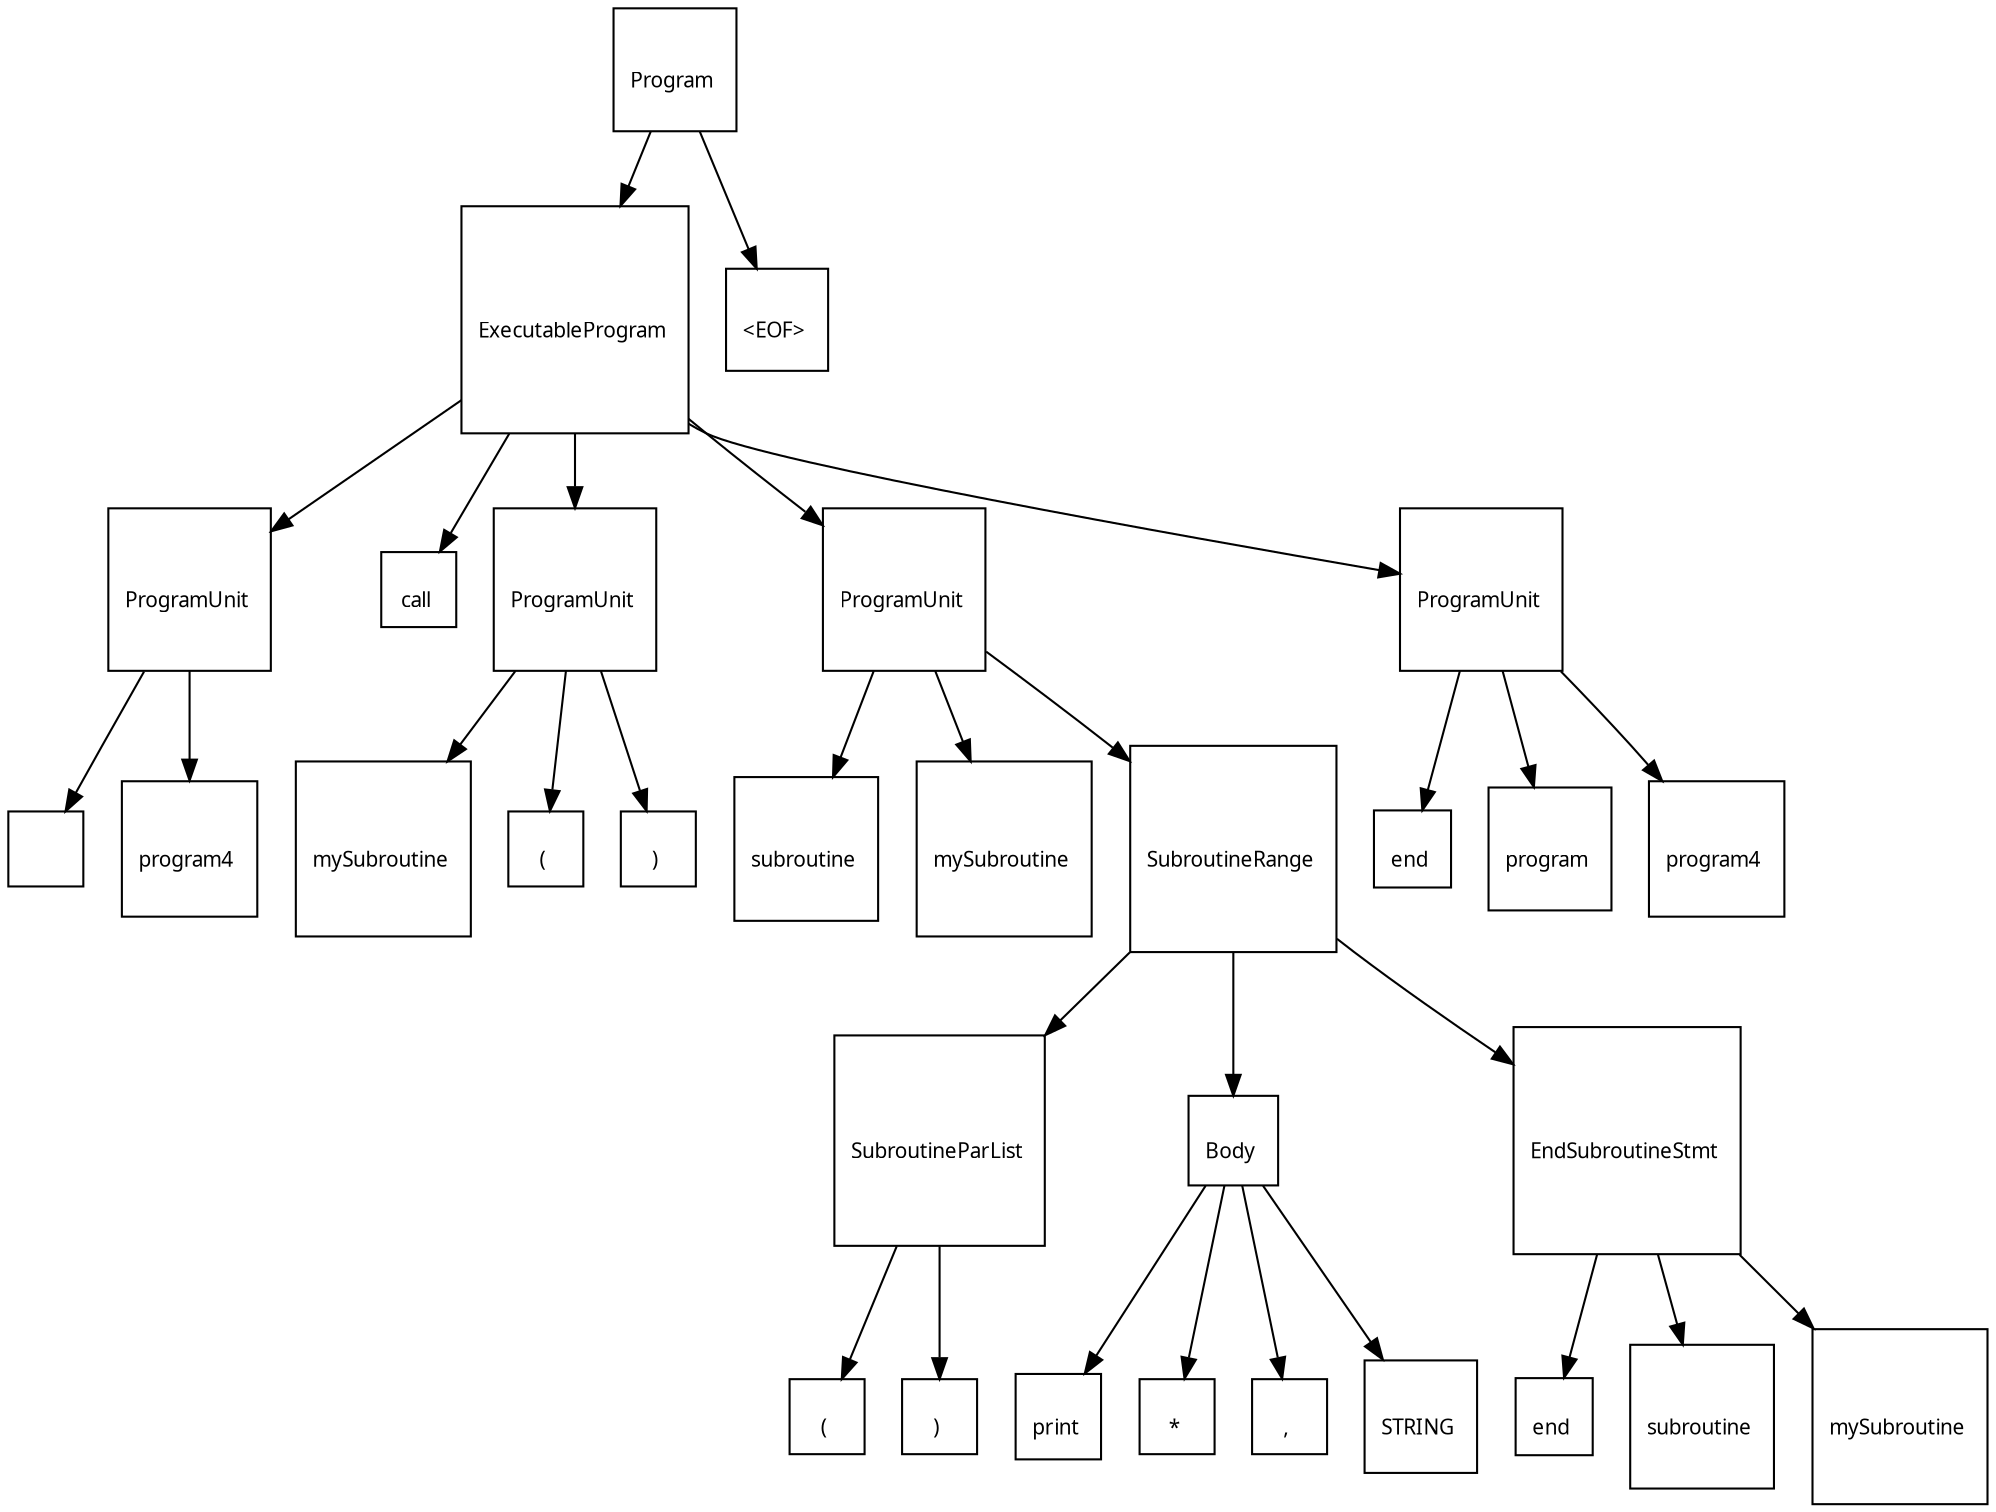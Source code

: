 digraph G {
  charset="UTF-8"
  node [shape=square, fontname="Arial Unicode MS"];
  "b55a2b92-3cf5-497e-9e2c-174eaaf940e4" [label="\lProgram \n", fontsize=10];
  "b55a2b92-3cf5-497e-9e2c-174eaaf940e4" -> "b4253710-2d9b-41ae-99a4-e2904396a0fb";
  "b4253710-2d9b-41ae-99a4-e2904396a0fb" [label="\lExecutableProgram \n", fontsize=10];
  "b4253710-2d9b-41ae-99a4-e2904396a0fb" -> "811b57b2-6687-403e-bfc3-8d4d48f74ca2";
  "811b57b2-6687-403e-bfc3-8d4d48f74ca2" [label="\lProgramUnit \n", fontsize=10];
  "811b57b2-6687-403e-bfc3-8d4d48f74ca2" -> "5d5d73fa-7f30-4c64-920f-03023590374e";
  "5d5d73fa-7f30-4c64-920f-03023590374e" [label="\l \n", fontsize=10];
  "811b57b2-6687-403e-bfc3-8d4d48f74ca2" -> "6551d6b1-f9de-42b4-a139-03cab4c15002";
  "6551d6b1-f9de-42b4-a139-03cab4c15002" [label="\lprogram4 \n", fontsize=10];
  "b4253710-2d9b-41ae-99a4-e2904396a0fb" -> "4e9a3a2f-325c-475c-bc80-d29cc08f31ac";
  "4e9a3a2f-325c-475c-bc80-d29cc08f31ac" [label="\lcall \n", fontsize=10];
  "b4253710-2d9b-41ae-99a4-e2904396a0fb" -> "0b44d866-dd91-409e-982b-7cd9aa985bf4";
  "0b44d866-dd91-409e-982b-7cd9aa985bf4" [label="\lProgramUnit \n", fontsize=10];
  "0b44d866-dd91-409e-982b-7cd9aa985bf4" -> "541daa6e-38d4-4baf-8ab0-a31f021993f8";
  "541daa6e-38d4-4baf-8ab0-a31f021993f8" [label="\lmySubroutine \n", fontsize=10];
  "0b44d866-dd91-409e-982b-7cd9aa985bf4" -> "2b67cf7e-44dc-40c1-9f4c-d209f6af5da2";
  "2b67cf7e-44dc-40c1-9f4c-d209f6af5da2" [label="\l( \n", fontsize=10];
  "0b44d866-dd91-409e-982b-7cd9aa985bf4" -> "d95df8fa-29b3-4d21-818f-ca5fa358cce8";
  "d95df8fa-29b3-4d21-818f-ca5fa358cce8" [label="\l) \n", fontsize=10];
  "b4253710-2d9b-41ae-99a4-e2904396a0fb" -> "ba7e867e-3d66-4d42-9501-164420de9467";
  "ba7e867e-3d66-4d42-9501-164420de9467" [label="\lProgramUnit \n", fontsize=10];
  "ba7e867e-3d66-4d42-9501-164420de9467" -> "3947a786-5100-49bc-a084-4f6dc018db73";
  "3947a786-5100-49bc-a084-4f6dc018db73" [label="\lsubroutine \n", fontsize=10];
  "ba7e867e-3d66-4d42-9501-164420de9467" -> "604b07b5-82f1-4e3a-9ad0-8d98c7c52987";
  "604b07b5-82f1-4e3a-9ad0-8d98c7c52987" [label="\lmySubroutine \n", fontsize=10];
  "ba7e867e-3d66-4d42-9501-164420de9467" -> "bd97845d-597c-49e1-9126-65d1e87ca6f7";
  "bd97845d-597c-49e1-9126-65d1e87ca6f7" [label="\lSubroutineRange \n", fontsize=10];
  "bd97845d-597c-49e1-9126-65d1e87ca6f7" -> "3b76945c-3fea-403b-9e90-23cc89be1b37";
  "3b76945c-3fea-403b-9e90-23cc89be1b37" [label="\lSubroutineParList \n", fontsize=10];
  "3b76945c-3fea-403b-9e90-23cc89be1b37" -> "0b81b86a-786e-47ea-883e-0eaf14539504";
  "0b81b86a-786e-47ea-883e-0eaf14539504" [label="\l( \n", fontsize=10];
  "3b76945c-3fea-403b-9e90-23cc89be1b37" -> "804f832a-7183-4fcd-822f-201853279c66";
  "804f832a-7183-4fcd-822f-201853279c66" [label="\l) \n", fontsize=10];
  "bd97845d-597c-49e1-9126-65d1e87ca6f7" -> "2fc64658-64a4-489b-bc66-6ebf2c60b97b";
  "2fc64658-64a4-489b-bc66-6ebf2c60b97b" [label="\lBody \n", fontsize=10];
  "2fc64658-64a4-489b-bc66-6ebf2c60b97b" -> "665f7e84-63d7-4ade-a310-88e91dd241ba";
  "665f7e84-63d7-4ade-a310-88e91dd241ba" [label="\lprint \n", fontsize=10];
  "2fc64658-64a4-489b-bc66-6ebf2c60b97b" -> "04a23ec6-d992-4e44-8d11-943e3637386d";
  "04a23ec6-d992-4e44-8d11-943e3637386d" [label="\l* \n", fontsize=10];
  "2fc64658-64a4-489b-bc66-6ebf2c60b97b" -> "0f22d7b0-5308-4706-9572-0d776de801df";
  "0f22d7b0-5308-4706-9572-0d776de801df" [label="\l, \n", fontsize=10];
  "2fc64658-64a4-489b-bc66-6ebf2c60b97b" -> "5e926682-f332-49a5-814d-d3d861f2c4e3";
  "5e926682-f332-49a5-814d-d3d861f2c4e3" [label="\lSTRING \n", fontsize=10];
  "bd97845d-597c-49e1-9126-65d1e87ca6f7" -> "883ac1cc-ae7e-4c6c-a9be-911283c5d7b4";
  "883ac1cc-ae7e-4c6c-a9be-911283c5d7b4" [label="\lEndSubroutineStmt \n", fontsize=10];
  "883ac1cc-ae7e-4c6c-a9be-911283c5d7b4" -> "40c959b4-7905-4524-90d2-1f5942abf916";
  "40c959b4-7905-4524-90d2-1f5942abf916" [label="\lend \n", fontsize=10];
  "883ac1cc-ae7e-4c6c-a9be-911283c5d7b4" -> "1be8acf1-895f-4175-a824-d398762b63f0";
  "1be8acf1-895f-4175-a824-d398762b63f0" [label="\lsubroutine \n", fontsize=10];
  "883ac1cc-ae7e-4c6c-a9be-911283c5d7b4" -> "8173e557-268d-4705-b04d-4ee6fdd42966";
  "8173e557-268d-4705-b04d-4ee6fdd42966" [label="\lmySubroutine \n", fontsize=10];
  "b4253710-2d9b-41ae-99a4-e2904396a0fb" -> "9b21a0cd-4b8b-462f-b4af-01035e9da6b9";
  "9b21a0cd-4b8b-462f-b4af-01035e9da6b9" [label="\lProgramUnit \n", fontsize=10];
  "9b21a0cd-4b8b-462f-b4af-01035e9da6b9" -> "43269c54-d14a-40c2-975b-4513d353fe10";
  "43269c54-d14a-40c2-975b-4513d353fe10" [label="\lend \n", fontsize=10];
  "9b21a0cd-4b8b-462f-b4af-01035e9da6b9" -> "3955d696-bc46-42f7-8244-8f5d2b3f7b1b";
  "3955d696-bc46-42f7-8244-8f5d2b3f7b1b" [label="\lprogram \n", fontsize=10];
  "9b21a0cd-4b8b-462f-b4af-01035e9da6b9" -> "5922e9c2-d6ef-40ad-8da0-907036246139";
  "5922e9c2-d6ef-40ad-8da0-907036246139" [label="\lprogram4 \n", fontsize=10];
  "b55a2b92-3cf5-497e-9e2c-174eaaf940e4" -> "cd53d3ba-6752-4aaa-b96f-cb61551c269a";
  "cd53d3ba-6752-4aaa-b96f-cb61551c269a" [label="\l&lt;EOF&gt; \n", fontsize=10];
}
